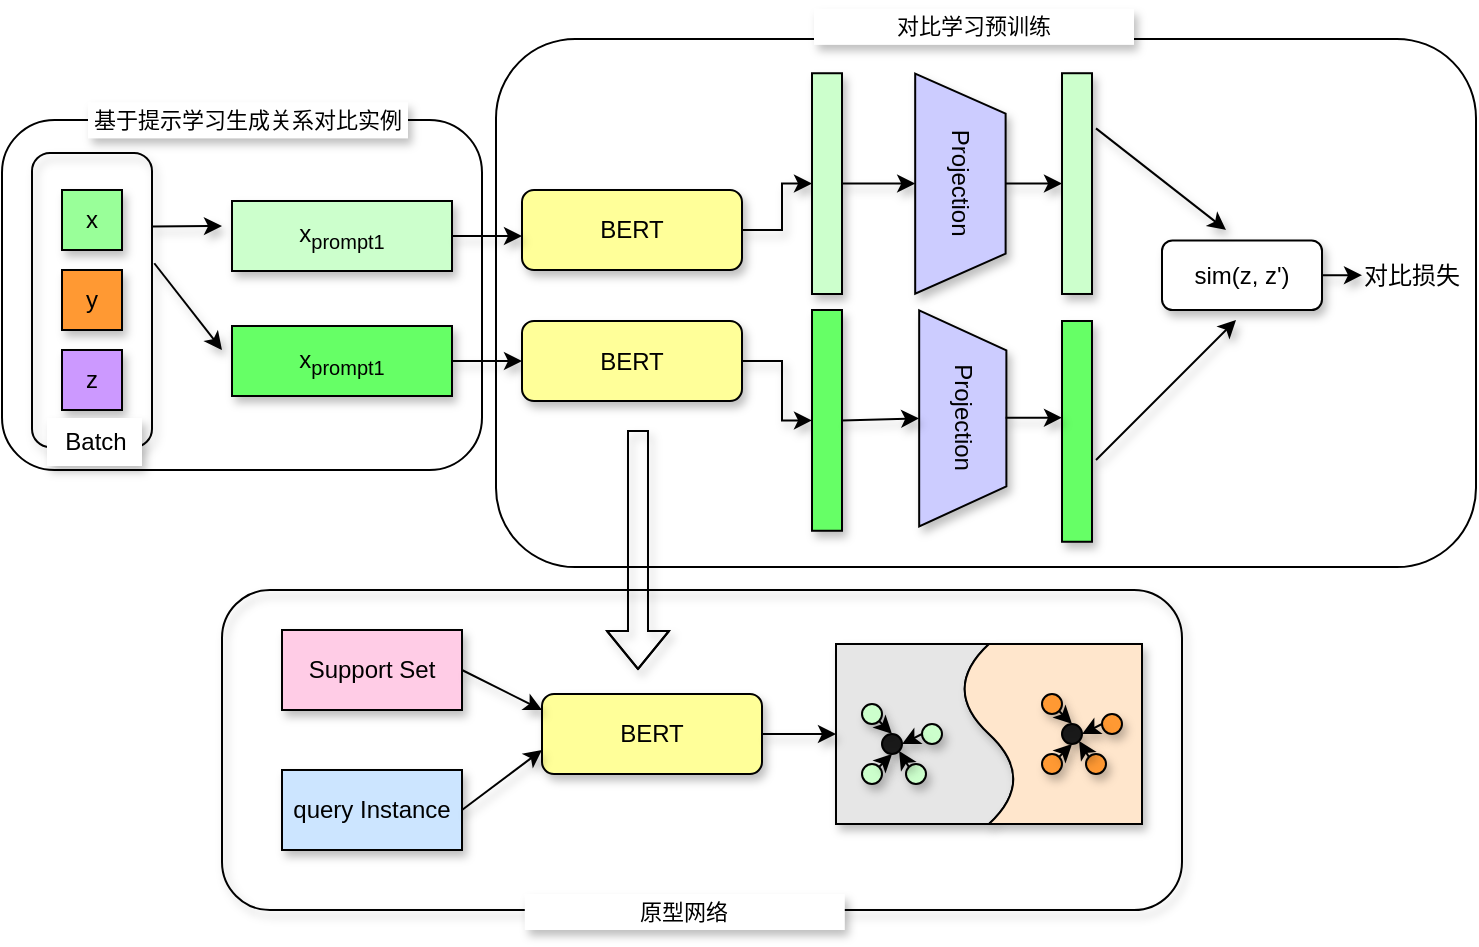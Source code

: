<mxfile version="17.1.2" type="github" pages="2">
  <diagram id="LCPhNvdda3lcD9kDLqjS" name="第 1 页">
    <mxGraphModel dx="1042" dy="1224" grid="1" gridSize="10" guides="1" tooltips="1" connect="1" arrows="1" fold="1" page="1" pageScale="1" pageWidth="850" pageHeight="1100" math="0" shadow="0">
      <root>
        <mxCell id="0" />
        <mxCell id="1" parent="0" />
        <mxCell id="Vm2SN4HjnvWXbsA3-ouM-76" value="" style="rounded=1;whiteSpace=wrap;html=1;fillColor=none;shadow=0;" vertex="1" parent="1">
          <mxGeometry x="1217" y="84.44" width="490" height="264.12" as="geometry" />
        </mxCell>
        <mxCell id="Vm2SN4HjnvWXbsA3-ouM-47" value="" style="rounded=1;whiteSpace=wrap;html=1;fillColor=none;shadow=1;" vertex="1" parent="1">
          <mxGeometry x="985" y="141.5" width="60" height="147" as="geometry" />
        </mxCell>
        <mxCell id="Vm2SN4HjnvWXbsA3-ouM-69" value="" style="rounded=1;whiteSpace=wrap;html=1;fillColor=none;shadow=0;" vertex="1" parent="1">
          <mxGeometry x="970" y="125" width="240" height="175" as="geometry" />
        </mxCell>
        <mxCell id="Vm2SN4HjnvWXbsA3-ouM-31" value="x" style="rounded=0;whiteSpace=wrap;html=1;fillColor=#99FF99;shadow=1;" vertex="1" parent="1">
          <mxGeometry x="1000" y="160" width="30" height="30" as="geometry" />
        </mxCell>
        <mxCell id="Vm2SN4HjnvWXbsA3-ouM-32" value="y" style="rounded=0;whiteSpace=wrap;html=1;fillColor=#FF9933;shadow=1;" vertex="1" parent="1">
          <mxGeometry x="1000" y="200" width="30" height="30" as="geometry" />
        </mxCell>
        <mxCell id="Vm2SN4HjnvWXbsA3-ouM-33" value="z" style="rounded=0;whiteSpace=wrap;html=1;fillColor=#CC99FF;shadow=1;" vertex="1" parent="1">
          <mxGeometry x="1000" y="240" width="30" height="30" as="geometry" />
        </mxCell>
        <mxCell id="Vm2SN4HjnvWXbsA3-ouM-34" value="x&lt;sub&gt;prompt1&lt;/sub&gt;" style="rounded=0;whiteSpace=wrap;html=1;fillColor=#CCFFCC;shadow=1;" vertex="1" parent="1">
          <mxGeometry x="1085" y="165.5" width="110" height="35" as="geometry" />
        </mxCell>
        <mxCell id="Vm2SN4HjnvWXbsA3-ouM-52" style="edgeStyle=orthogonalEdgeStyle;rounded=0;orthogonalLoop=1;jettySize=auto;html=1;exitX=1;exitY=0.5;exitDx=0;exitDy=0;entryX=0;entryY=0.5;entryDx=0;entryDy=0;shadow=1;" edge="1" parent="1" source="Vm2SN4HjnvWXbsA3-ouM-36" target="Vm2SN4HjnvWXbsA3-ouM-38">
          <mxGeometry relative="1" as="geometry" />
        </mxCell>
        <mxCell id="Vm2SN4HjnvWXbsA3-ouM-36" value="x&lt;sub&gt;prompt1&lt;/sub&gt;" style="rounded=0;whiteSpace=wrap;html=1;fillColor=#66FF66;shadow=1;" vertex="1" parent="1">
          <mxGeometry x="1085" y="228" width="110" height="35" as="geometry" />
        </mxCell>
        <mxCell id="Vm2SN4HjnvWXbsA3-ouM-53" style="edgeStyle=orthogonalEdgeStyle;rounded=0;orthogonalLoop=1;jettySize=auto;html=1;exitX=1;exitY=0.5;exitDx=0;exitDy=0;shadow=1;" edge="1" parent="1" source="Vm2SN4HjnvWXbsA3-ouM-37" target="Vm2SN4HjnvWXbsA3-ouM-39">
          <mxGeometry relative="1" as="geometry" />
        </mxCell>
        <mxCell id="Vm2SN4HjnvWXbsA3-ouM-37" value="BERT" style="rounded=1;whiteSpace=wrap;html=1;fillColor=#FFFF99;shadow=1;" vertex="1" parent="1">
          <mxGeometry x="1230" y="160" width="110" height="40" as="geometry" />
        </mxCell>
        <mxCell id="Vm2SN4HjnvWXbsA3-ouM-54" style="edgeStyle=orthogonalEdgeStyle;rounded=0;orthogonalLoop=1;jettySize=auto;html=1;exitX=1;exitY=0.5;exitDx=0;exitDy=0;shadow=1;" edge="1" parent="1" source="Vm2SN4HjnvWXbsA3-ouM-38" target="Vm2SN4HjnvWXbsA3-ouM-40">
          <mxGeometry relative="1" as="geometry" />
        </mxCell>
        <mxCell id="Vm2SN4HjnvWXbsA3-ouM-38" value="BERT" style="rounded=1;whiteSpace=wrap;html=1;fillColor=#FFFF99;shadow=1;" vertex="1" parent="1">
          <mxGeometry x="1230" y="225.5" width="110" height="40" as="geometry" />
        </mxCell>
        <mxCell id="Vm2SN4HjnvWXbsA3-ouM-55" style="edgeStyle=orthogonalEdgeStyle;rounded=0;orthogonalLoop=1;jettySize=auto;html=1;exitX=1;exitY=0.5;exitDx=0;exitDy=0;shadow=1;" edge="1" parent="1" source="Vm2SN4HjnvWXbsA3-ouM-39" target="Vm2SN4HjnvWXbsA3-ouM-41">
          <mxGeometry relative="1" as="geometry" />
        </mxCell>
        <mxCell id="Vm2SN4HjnvWXbsA3-ouM-39" value="" style="rounded=0;whiteSpace=wrap;html=1;fillColor=#CCFFCC;shadow=1;" vertex="1" parent="1">
          <mxGeometry x="1375" y="101.62" width="15" height="110.38" as="geometry" />
        </mxCell>
        <mxCell id="Vm2SN4HjnvWXbsA3-ouM-40" value="" style="rounded=0;whiteSpace=wrap;html=1;fillColor=#66FF66;shadow=1;" vertex="1" parent="1">
          <mxGeometry x="1375" y="220" width="15" height="110.38" as="geometry" />
        </mxCell>
        <mxCell id="Vm2SN4HjnvWXbsA3-ouM-59" style="edgeStyle=orthogonalEdgeStyle;rounded=0;orthogonalLoop=1;jettySize=auto;html=1;exitX=0.5;exitY=0;exitDx=0;exitDy=0;entryX=0;entryY=0.5;entryDx=0;entryDy=0;shadow=1;" edge="1" parent="1" source="Vm2SN4HjnvWXbsA3-ouM-41" target="Vm2SN4HjnvWXbsA3-ouM-57">
          <mxGeometry relative="1" as="geometry" />
        </mxCell>
        <mxCell id="Vm2SN4HjnvWXbsA3-ouM-41" value="Projection" style="shape=trapezoid;perimeter=trapezoidPerimeter;whiteSpace=wrap;html=1;fixedSize=1;rotation=90;fillColor=#CCCCFF;shadow=1;" vertex="1" parent="1">
          <mxGeometry x="1394.2" y="134.2" width="110" height="45.21" as="geometry" />
        </mxCell>
        <mxCell id="Vm2SN4HjnvWXbsA3-ouM-42" value="Projection" style="shape=trapezoid;perimeter=trapezoidPerimeter;whiteSpace=wrap;html=1;fixedSize=1;rotation=90;fillColor=#CCCCFF;shadow=1;" vertex="1" parent="1">
          <mxGeometry x="1396.39" y="252.39" width="108" height="43.6" as="geometry" />
        </mxCell>
        <mxCell id="Vm2SN4HjnvWXbsA3-ouM-73" style="edgeStyle=orthogonalEdgeStyle;rounded=0;orthogonalLoop=1;jettySize=auto;html=1;exitX=1;exitY=0.5;exitDx=0;exitDy=0;entryX=0;entryY=0.5;entryDx=0;entryDy=0;shadow=1;" edge="1" parent="1" source="Vm2SN4HjnvWXbsA3-ouM-43" target="Vm2SN4HjnvWXbsA3-ouM-71">
          <mxGeometry relative="1" as="geometry" />
        </mxCell>
        <mxCell id="Vm2SN4HjnvWXbsA3-ouM-43" value="sim(z, z&#39;)" style="rounded=1;whiteSpace=wrap;html=1;shadow=1;" vertex="1" parent="1">
          <mxGeometry x="1550" y="185.21" width="80" height="34.79" as="geometry" />
        </mxCell>
        <mxCell id="Vm2SN4HjnvWXbsA3-ouM-48" value="" style="endArrow=classic;html=1;rounded=0;exitX=1;exitY=0.25;exitDx=0;exitDy=0;shadow=1;" edge="1" parent="1" source="Vm2SN4HjnvWXbsA3-ouM-47">
          <mxGeometry width="50" height="50" relative="1" as="geometry">
            <mxPoint x="1080" y="170" as="sourcePoint" />
            <mxPoint x="1080" y="178" as="targetPoint" />
          </mxGeometry>
        </mxCell>
        <mxCell id="Vm2SN4HjnvWXbsA3-ouM-49" value="" style="endArrow=classic;html=1;rounded=0;exitX=1.019;exitY=0.375;exitDx=0;exitDy=0;exitPerimeter=0;shadow=1;" edge="1" parent="1" source="Vm2SN4HjnvWXbsA3-ouM-47">
          <mxGeometry width="50" height="50" relative="1" as="geometry">
            <mxPoint x="1070" y="250" as="sourcePoint" />
            <mxPoint x="1080" y="240" as="targetPoint" />
          </mxGeometry>
        </mxCell>
        <mxCell id="Vm2SN4HjnvWXbsA3-ouM-51" value="" style="endArrow=classic;html=1;rounded=0;exitX=1;exitY=0.5;exitDx=0;exitDy=0;shadow=1;" edge="1" parent="1" source="Vm2SN4HjnvWXbsA3-ouM-34">
          <mxGeometry width="50" height="50" relative="1" as="geometry">
            <mxPoint x="1195" y="185.212" as="sourcePoint" />
            <mxPoint x="1230" y="183" as="targetPoint" />
          </mxGeometry>
        </mxCell>
        <mxCell id="Vm2SN4HjnvWXbsA3-ouM-57" value="" style="rounded=0;whiteSpace=wrap;html=1;fillColor=#CCFFCC;shadow=1;" vertex="1" parent="1">
          <mxGeometry x="1500" y="101.61" width="15" height="110.38" as="geometry" />
        </mxCell>
        <mxCell id="Vm2SN4HjnvWXbsA3-ouM-58" value="" style="rounded=0;whiteSpace=wrap;html=1;fillColor=#66FF66;shadow=1;" vertex="1" parent="1">
          <mxGeometry x="1500" y="225.5" width="15" height="110.38" as="geometry" />
        </mxCell>
        <mxCell id="Vm2SN4HjnvWXbsA3-ouM-60" style="edgeStyle=orthogonalEdgeStyle;rounded=0;orthogonalLoop=1;jettySize=auto;html=1;exitX=0.5;exitY=0;exitDx=0;exitDy=0;entryX=0;entryY=0.5;entryDx=0;entryDy=0;shadow=1;" edge="1" parent="1">
          <mxGeometry relative="1" as="geometry">
            <mxPoint x="1471.805" y="273.835" as="sourcePoint" />
            <mxPoint x="1500" y="273.83" as="targetPoint" />
          </mxGeometry>
        </mxCell>
        <mxCell id="Vm2SN4HjnvWXbsA3-ouM-63" value="" style="endArrow=classic;html=1;rounded=0;exitX=1;exitY=0.5;exitDx=0;exitDy=0;entryX=0.5;entryY=1;entryDx=0;entryDy=0;shadow=1;" edge="1" parent="1" source="Vm2SN4HjnvWXbsA3-ouM-40" target="Vm2SN4HjnvWXbsA3-ouM-42">
          <mxGeometry width="50" height="50" relative="1" as="geometry">
            <mxPoint x="1400" y="260" as="sourcePoint" />
            <mxPoint x="1450" y="210" as="targetPoint" />
          </mxGeometry>
        </mxCell>
        <mxCell id="Vm2SN4HjnvWXbsA3-ouM-66" value="" style="endArrow=classic;html=1;rounded=0;exitX=1;exitY=0.25;exitDx=0;exitDy=0;shadow=1;" edge="1" parent="1">
          <mxGeometry width="50" height="50" relative="1" as="geometry">
            <mxPoint x="1517" y="129.205" as="sourcePoint" />
            <mxPoint x="1582" y="180" as="targetPoint" />
          </mxGeometry>
        </mxCell>
        <mxCell id="Vm2SN4HjnvWXbsA3-ouM-67" value="" style="endArrow=classic;html=1;rounded=0;shadow=1;" edge="1" parent="1">
          <mxGeometry width="50" height="50" relative="1" as="geometry">
            <mxPoint x="1517" y="295" as="sourcePoint" />
            <mxPoint x="1587" y="225" as="targetPoint" />
          </mxGeometry>
        </mxCell>
        <mxCell id="Vm2SN4HjnvWXbsA3-ouM-68" value="" style="group;shadow=1;" vertex="1" connectable="0" parent="1">
          <mxGeometry x="1110" y="380" width="430" height="110" as="geometry" />
        </mxCell>
        <mxCell id="Vm2SN4HjnvWXbsA3-ouM-3" value="Support Set" style="rounded=0;whiteSpace=wrap;html=1;fillColor=#FFCCE6;shadow=1;" vertex="1" parent="Vm2SN4HjnvWXbsA3-ouM-68">
          <mxGeometry width="90" height="40" as="geometry" />
        </mxCell>
        <mxCell id="Vm2SN4HjnvWXbsA3-ouM-4" value="query Instance" style="rounded=0;whiteSpace=wrap;html=1;fillColor=#CCE5FF;shadow=1;" vertex="1" parent="Vm2SN4HjnvWXbsA3-ouM-68">
          <mxGeometry y="70" width="90" height="40" as="geometry" />
        </mxCell>
        <mxCell id="Vm2SN4HjnvWXbsA3-ouM-6" value="" style="shape=document;whiteSpace=wrap;html=1;boundedLbl=1;rotation=-90;fillColor=#E6E6E6;shadow=1;" vertex="1" parent="Vm2SN4HjnvWXbsA3-ouM-68">
          <mxGeometry x="277" y="7" width="90" height="90" as="geometry" />
        </mxCell>
        <mxCell id="Vm2SN4HjnvWXbsA3-ouM-7" value="" style="shape=document;whiteSpace=wrap;html=1;boundedLbl=1;rotation=90;fillColor=#FFE6CC;shadow=1;" vertex="1" parent="Vm2SN4HjnvWXbsA3-ouM-68">
          <mxGeometry x="340" y="7" width="90" height="90" as="geometry" />
        </mxCell>
        <mxCell id="Vm2SN4HjnvWXbsA3-ouM-8" value="" style="ellipse;whiteSpace=wrap;html=1;fillColor=#1A1A1A;shadow=1;" vertex="1" parent="Vm2SN4HjnvWXbsA3-ouM-68">
          <mxGeometry x="300" y="52" width="10" height="10" as="geometry" />
        </mxCell>
        <mxCell id="Vm2SN4HjnvWXbsA3-ouM-9" value="" style="ellipse;whiteSpace=wrap;html=1;fillColor=#CCFFCC;shadow=1;" vertex="1" parent="Vm2SN4HjnvWXbsA3-ouM-68">
          <mxGeometry x="290" y="67" width="10" height="10" as="geometry" />
        </mxCell>
        <mxCell id="Vm2SN4HjnvWXbsA3-ouM-10" value="" style="ellipse;whiteSpace=wrap;html=1;fillColor=#CCFFCC;shadow=1;" vertex="1" parent="Vm2SN4HjnvWXbsA3-ouM-68">
          <mxGeometry x="312" y="67" width="10" height="10" as="geometry" />
        </mxCell>
        <mxCell id="Vm2SN4HjnvWXbsA3-ouM-11" value="" style="ellipse;whiteSpace=wrap;html=1;fillColor=#CCFFCC;shadow=1;" vertex="1" parent="Vm2SN4HjnvWXbsA3-ouM-68">
          <mxGeometry x="290" y="37" width="10" height="10" as="geometry" />
        </mxCell>
        <mxCell id="Vm2SN4HjnvWXbsA3-ouM-12" value="" style="ellipse;whiteSpace=wrap;html=1;fillColor=#CCFFCC;shadow=1;" vertex="1" parent="Vm2SN4HjnvWXbsA3-ouM-68">
          <mxGeometry x="320" y="47" width="10" height="10" as="geometry" />
        </mxCell>
        <mxCell id="Vm2SN4HjnvWXbsA3-ouM-17" value="" style="endArrow=classic;html=1;rounded=0;exitX=1;exitY=1;exitDx=0;exitDy=0;entryX=0.5;entryY=0;entryDx=0;entryDy=0;shadow=1;" edge="1" parent="Vm2SN4HjnvWXbsA3-ouM-68" source="Vm2SN4HjnvWXbsA3-ouM-11" target="Vm2SN4HjnvWXbsA3-ouM-8">
          <mxGeometry width="50" height="50" relative="1" as="geometry">
            <mxPoint x="290" y="97" as="sourcePoint" />
            <mxPoint x="340" y="47" as="targetPoint" />
          </mxGeometry>
        </mxCell>
        <mxCell id="Vm2SN4HjnvWXbsA3-ouM-18" value="" style="endArrow=classic;html=1;rounded=0;exitX=1;exitY=0;exitDx=0;exitDy=0;entryX=0.5;entryY=1;entryDx=0;entryDy=0;shadow=1;" edge="1" parent="Vm2SN4HjnvWXbsA3-ouM-68" source="Vm2SN4HjnvWXbsA3-ouM-9" target="Vm2SN4HjnvWXbsA3-ouM-8">
          <mxGeometry width="50" height="50" relative="1" as="geometry">
            <mxPoint x="290" y="127" as="sourcePoint" />
            <mxPoint x="340" y="77" as="targetPoint" />
          </mxGeometry>
        </mxCell>
        <mxCell id="Vm2SN4HjnvWXbsA3-ouM-20" value="" style="endArrow=classic;html=1;rounded=0;exitX=0;exitY=0;exitDx=0;exitDy=0;entryX=1;entryY=1;entryDx=0;entryDy=0;shadow=1;" edge="1" parent="Vm2SN4HjnvWXbsA3-ouM-68" source="Vm2SN4HjnvWXbsA3-ouM-10" target="Vm2SN4HjnvWXbsA3-ouM-8">
          <mxGeometry width="50" height="50" relative="1" as="geometry">
            <mxPoint x="300" y="127" as="sourcePoint" />
            <mxPoint x="350" y="77" as="targetPoint" />
          </mxGeometry>
        </mxCell>
        <mxCell id="Vm2SN4HjnvWXbsA3-ouM-21" value="" style="endArrow=classic;html=1;rounded=0;exitX=0;exitY=0.5;exitDx=0;exitDy=0;entryX=1;entryY=0.5;entryDx=0;entryDy=0;shadow=1;" edge="1" parent="Vm2SN4HjnvWXbsA3-ouM-68" source="Vm2SN4HjnvWXbsA3-ouM-12" target="Vm2SN4HjnvWXbsA3-ouM-8">
          <mxGeometry width="50" height="50" relative="1" as="geometry">
            <mxPoint x="310" y="87" as="sourcePoint" />
            <mxPoint x="360" y="37" as="targetPoint" />
          </mxGeometry>
        </mxCell>
        <mxCell id="Vm2SN4HjnvWXbsA3-ouM-22" value="" style="ellipse;whiteSpace=wrap;html=1;fillColor=#1A1A1A;shadow=1;" vertex="1" parent="Vm2SN4HjnvWXbsA3-ouM-68">
          <mxGeometry x="390" y="47" width="10" height="10" as="geometry" />
        </mxCell>
        <mxCell id="Vm2SN4HjnvWXbsA3-ouM-23" value="" style="ellipse;whiteSpace=wrap;html=1;fillColor=#FF9933;shadow=1;" vertex="1" parent="Vm2SN4HjnvWXbsA3-ouM-68">
          <mxGeometry x="380" y="62" width="10" height="10" as="geometry" />
        </mxCell>
        <mxCell id="Vm2SN4HjnvWXbsA3-ouM-24" value="" style="ellipse;whiteSpace=wrap;html=1;fillColor=#FF9933;shadow=1;" vertex="1" parent="Vm2SN4HjnvWXbsA3-ouM-68">
          <mxGeometry x="402" y="62" width="10" height="10" as="geometry" />
        </mxCell>
        <mxCell id="Vm2SN4HjnvWXbsA3-ouM-25" value="" style="ellipse;whiteSpace=wrap;html=1;fillColor=#FF9933;shadow=1;" vertex="1" parent="Vm2SN4HjnvWXbsA3-ouM-68">
          <mxGeometry x="380" y="32" width="10" height="10" as="geometry" />
        </mxCell>
        <mxCell id="Vm2SN4HjnvWXbsA3-ouM-26" value="" style="ellipse;whiteSpace=wrap;html=1;fillColor=#FF9933;shadow=1;" vertex="1" parent="Vm2SN4HjnvWXbsA3-ouM-68">
          <mxGeometry x="410" y="42" width="10" height="10" as="geometry" />
        </mxCell>
        <mxCell id="Vm2SN4HjnvWXbsA3-ouM-27" value="" style="endArrow=classic;html=1;rounded=0;exitX=1;exitY=1;exitDx=0;exitDy=0;entryX=0.5;entryY=0;entryDx=0;entryDy=0;shadow=1;" edge="1" parent="Vm2SN4HjnvWXbsA3-ouM-68" source="Vm2SN4HjnvWXbsA3-ouM-25" target="Vm2SN4HjnvWXbsA3-ouM-22">
          <mxGeometry width="50" height="50" relative="1" as="geometry">
            <mxPoint x="380" y="92" as="sourcePoint" />
            <mxPoint x="430" y="42" as="targetPoint" />
          </mxGeometry>
        </mxCell>
        <mxCell id="Vm2SN4HjnvWXbsA3-ouM-28" value="" style="endArrow=classic;html=1;rounded=0;exitX=1;exitY=0;exitDx=0;exitDy=0;entryX=0.5;entryY=1;entryDx=0;entryDy=0;shadow=1;" edge="1" parent="Vm2SN4HjnvWXbsA3-ouM-68" source="Vm2SN4HjnvWXbsA3-ouM-23" target="Vm2SN4HjnvWXbsA3-ouM-22">
          <mxGeometry width="50" height="50" relative="1" as="geometry">
            <mxPoint x="380" y="122" as="sourcePoint" />
            <mxPoint x="430" y="72" as="targetPoint" />
          </mxGeometry>
        </mxCell>
        <mxCell id="Vm2SN4HjnvWXbsA3-ouM-29" value="" style="endArrow=classic;html=1;rounded=0;exitX=0;exitY=0;exitDx=0;exitDy=0;entryX=1;entryY=1;entryDx=0;entryDy=0;shadow=1;" edge="1" parent="Vm2SN4HjnvWXbsA3-ouM-68" source="Vm2SN4HjnvWXbsA3-ouM-24" target="Vm2SN4HjnvWXbsA3-ouM-22">
          <mxGeometry width="50" height="50" relative="1" as="geometry">
            <mxPoint x="390" y="122" as="sourcePoint" />
            <mxPoint x="440" y="72" as="targetPoint" />
          </mxGeometry>
        </mxCell>
        <mxCell id="Vm2SN4HjnvWXbsA3-ouM-30" value="" style="endArrow=classic;html=1;rounded=0;exitX=0;exitY=0.5;exitDx=0;exitDy=0;entryX=1;entryY=0.5;entryDx=0;entryDy=0;shadow=1;" edge="1" parent="Vm2SN4HjnvWXbsA3-ouM-68" source="Vm2SN4HjnvWXbsA3-ouM-26" target="Vm2SN4HjnvWXbsA3-ouM-22">
          <mxGeometry width="50" height="50" relative="1" as="geometry">
            <mxPoint x="400" y="82" as="sourcePoint" />
            <mxPoint x="450" y="32" as="targetPoint" />
          </mxGeometry>
        </mxCell>
        <mxCell id="Vm2SN4HjnvWXbsA3-ouM-75" value="BERT" style="rounded=1;whiteSpace=wrap;html=1;fillColor=#FFFF99;shadow=1;" vertex="1" parent="Vm2SN4HjnvWXbsA3-ouM-68">
          <mxGeometry x="130" y="32" width="110" height="40" as="geometry" />
        </mxCell>
        <mxCell id="Vm2SN4HjnvWXbsA3-ouM-77" value="" style="endArrow=classic;html=1;rounded=0;shadow=1;" edge="1" parent="Vm2SN4HjnvWXbsA3-ouM-68">
          <mxGeometry width="50" height="50" relative="1" as="geometry">
            <mxPoint x="90" y="20" as="sourcePoint" />
            <mxPoint x="130" y="40" as="targetPoint" />
          </mxGeometry>
        </mxCell>
        <mxCell id="Vm2SN4HjnvWXbsA3-ouM-78" value="" style="endArrow=classic;html=1;rounded=0;exitX=1;exitY=0.5;exitDx=0;exitDy=0;shadow=1;" edge="1" parent="Vm2SN4HjnvWXbsA3-ouM-68" source="Vm2SN4HjnvWXbsA3-ouM-4">
          <mxGeometry width="50" height="50" relative="1" as="geometry">
            <mxPoint x="90" y="120" as="sourcePoint" />
            <mxPoint x="130" y="60" as="targetPoint" />
          </mxGeometry>
        </mxCell>
        <mxCell id="Vm2SN4HjnvWXbsA3-ouM-79" value="" style="endArrow=classic;html=1;rounded=0;exitX=1;exitY=0.5;exitDx=0;exitDy=0;entryX=0.5;entryY=0;entryDx=0;entryDy=0;shadow=1;" edge="1" parent="Vm2SN4HjnvWXbsA3-ouM-68" source="Vm2SN4HjnvWXbsA3-ouM-75" target="Vm2SN4HjnvWXbsA3-ouM-6">
          <mxGeometry width="50" height="50" relative="1" as="geometry">
            <mxPoint x="230" y="80" as="sourcePoint" />
            <mxPoint x="280" y="30" as="targetPoint" />
          </mxGeometry>
        </mxCell>
        <mxCell id="Vm2SN4HjnvWXbsA3-ouM-71" value="对比损失" style="text;html=1;strokeColor=none;fillColor=none;align=center;verticalAlign=middle;whiteSpace=wrap;rounded=0;shadow=1;" vertex="1" parent="1">
          <mxGeometry x="1650" y="191.61" width="50" height="22" as="geometry" />
        </mxCell>
        <mxCell id="Vm2SN4HjnvWXbsA3-ouM-80" value="Batch" style="text;html=1;strokeColor=none;fillColor=default;align=center;verticalAlign=middle;whiteSpace=wrap;rounded=0;shadow=1;" vertex="1" parent="1">
          <mxGeometry x="992.5" y="274" width="47.5" height="24" as="geometry" />
        </mxCell>
        <mxCell id="Vm2SN4HjnvWXbsA3-ouM-83" value="" style="shape=flexArrow;endArrow=classic;html=1;rounded=0;shadow=1;" edge="1" parent="1">
          <mxGeometry width="50" height="50" relative="1" as="geometry">
            <mxPoint x="1288" y="280" as="sourcePoint" />
            <mxPoint x="1288" y="400" as="targetPoint" />
            <Array as="points">
              <mxPoint x="1288" y="350" />
            </Array>
          </mxGeometry>
        </mxCell>
        <mxCell id="6Z50Ax22lRdQkKNb6Pp_-1" value="基于提示学习生成关系对比实例" style="text;html=1;strokeColor=none;fillColor=default;align=center;verticalAlign=middle;whiteSpace=wrap;rounded=0;shadow=1;fontSize=11;" vertex="1" parent="1">
          <mxGeometry x="1013" y="116.2" width="160" height="18" as="geometry" />
        </mxCell>
        <mxCell id="6Z50Ax22lRdQkKNb6Pp_-2" value="对比学习预训练" style="text;html=1;strokeColor=none;fillColor=default;align=center;verticalAlign=middle;whiteSpace=wrap;rounded=0;shadow=1;fontSize=11;" vertex="1" parent="1">
          <mxGeometry x="1376" y="69.44" width="160" height="18" as="geometry" />
        </mxCell>
        <mxCell id="6Z50Ax22lRdQkKNb6Pp_-3" value="" style="rounded=1;whiteSpace=wrap;html=1;shadow=1;fontSize=11;strokeColor=#000000;fillColor=none;" vertex="1" parent="1">
          <mxGeometry x="1080" y="360" width="480" height="160" as="geometry" />
        </mxCell>
        <mxCell id="6Z50Ax22lRdQkKNb6Pp_-4" value="原型网络" style="text;html=1;strokeColor=none;fillColor=default;align=center;verticalAlign=middle;whiteSpace=wrap;rounded=0;shadow=1;fontSize=11;" vertex="1" parent="1">
          <mxGeometry x="1231.39" y="512" width="160" height="18" as="geometry" />
        </mxCell>
      </root>
    </mxGraphModel>
  </diagram>
  <diagram id="YBkFHTBaJKHmCzBFiq0D" name="第 2 页">
    <mxGraphModel dx="1113" dy="720" grid="1" gridSize="10" guides="1" tooltips="1" connect="1" arrows="1" fold="1" page="1" pageScale="1" pageWidth="850" pageHeight="1100" math="0" shadow="0">
      <root>
        <mxCell id="27noWYNILPITUNx_PyD3-0" />
        <mxCell id="27noWYNILPITUNx_PyD3-1" parent="27noWYNILPITUNx_PyD3-0" />
        <mxCell id="27noWYNILPITUNx_PyD3-4" value="查询实例&lt;i&gt;q&lt;/i&gt;" style="rounded=1;whiteSpace=wrap;html=1;shadow=1;fillColor=#f5f5f5;strokeColor=#666666;fontColor=#333333;" vertex="1" parent="27noWYNILPITUNx_PyD3-1">
          <mxGeometry x="118" y="610" width="90" height="30" as="geometry" />
        </mxCell>
        <mxCell id="27noWYNILPITUNx_PyD3-102" style="edgeStyle=orthogonalEdgeStyle;rounded=0;orthogonalLoop=1;jettySize=auto;html=1;exitX=1;exitY=0.5;exitDx=0;exitDy=0;entryX=0.009;entryY=0.58;entryDx=0;entryDy=0;entryPerimeter=0;shadow=1;" edge="1" parent="27noWYNILPITUNx_PyD3-1" source="27noWYNILPITUNx_PyD3-5" target="27noWYNILPITUNx_PyD3-6">
          <mxGeometry relative="1" as="geometry" />
        </mxCell>
        <mxCell id="27noWYNILPITUNx_PyD3-5" value="[CLS] 原始句子x [SEP] h [MASK] t [SEP] " style="rounded=1;whiteSpace=wrap;html=1;shadow=1;fillColor=#dae8fc;strokeColor=#6c8ebf;" vertex="1" parent="27noWYNILPITUNx_PyD3-1">
          <mxGeometry x="232" y="583" width="247" height="48" as="geometry" />
        </mxCell>
        <mxCell id="27noWYNILPITUNx_PyD3-6" value="文本编码器" style="rounded=1;whiteSpace=wrap;html=1;shadow=1;fillColor=#d5e8d4;strokeColor=#82b366;" vertex="1" parent="27noWYNILPITUNx_PyD3-1">
          <mxGeometry x="497" y="520" width="83" height="150" as="geometry" />
        </mxCell>
        <mxCell id="27noWYNILPITUNx_PyD3-16" style="edgeStyle=orthogonalEdgeStyle;rounded=0;orthogonalLoop=1;jettySize=auto;html=1;exitX=0.5;exitY=1;exitDx=0;exitDy=0;entryX=0.537;entryY=-0.1;entryDx=0;entryDy=0;entryPerimeter=0;shadow=1;fillColor=#e1d5e7;strokeColor=#000000;" edge="1" parent="27noWYNILPITUNx_PyD3-1" source="27noWYNILPITUNx_PyD3-7" target="27noWYNILPITUNx_PyD3-8">
          <mxGeometry relative="1" as="geometry" />
        </mxCell>
        <mxCell id="27noWYNILPITUNx_PyD3-7" value="关系名称&amp;amp;描述" style="rounded=1;whiteSpace=wrap;html=1;shadow=1;fillColor=#CCCCFF;fontColor=#333333;strokeColor=#666666;" vertex="1" parent="27noWYNILPITUNx_PyD3-1">
          <mxGeometry x="395" y="398" width="90" height="30" as="geometry" />
        </mxCell>
        <mxCell id="27noWYNILPITUNx_PyD3-14" style="edgeStyle=orthogonalEdgeStyle;rounded=0;orthogonalLoop=1;jettySize=auto;html=1;exitX=0.5;exitY=1;exitDx=0;exitDy=0;entryX=0.363;entryY=-0.009;entryDx=0;entryDy=0;entryPerimeter=0;shadow=1;" edge="1" parent="27noWYNILPITUNx_PyD3-1" source="27noWYNILPITUNx_PyD3-8" target="27noWYNILPITUNx_PyD3-6">
          <mxGeometry relative="1" as="geometry" />
        </mxCell>
        <mxCell id="27noWYNILPITUNx_PyD3-8" value="[CLS] 名称 [SEP] 描述 [SEP]" style="rounded=1;whiteSpace=wrap;html=1;shadow=1;fillColor=#dae8fc;strokeColor=#6c8ebf;" vertex="1" parent="27noWYNILPITUNx_PyD3-1">
          <mxGeometry x="340" y="450" width="190" height="30" as="geometry" />
        </mxCell>
        <mxCell id="27noWYNILPITUNx_PyD3-23" style="edgeStyle=orthogonalEdgeStyle;rounded=0;orthogonalLoop=1;jettySize=auto;html=1;exitX=0.5;exitY=1;exitDx=0;exitDy=0;entryX=0.5;entryY=0;entryDx=0;entryDy=0;shadow=1;" edge="1" parent="27noWYNILPITUNx_PyD3-1" source="27noWYNILPITUNx_PyD3-9" target="27noWYNILPITUNx_PyD3-10">
          <mxGeometry relative="1" as="geometry" />
        </mxCell>
        <mxCell id="27noWYNILPITUNx_PyD3-9" value="实例类型集合" style="rounded=1;whiteSpace=wrap;html=1;shadow=1;fillColor=#CCCCFF;fontColor=#333333;strokeColor=#666666;" vertex="1" parent="27noWYNILPITUNx_PyD3-1">
          <mxGeometry x="603" y="398" width="90" height="30" as="geometry" />
        </mxCell>
        <mxCell id="27noWYNILPITUNx_PyD3-11" value="知识库" style="rounded=1;whiteSpace=wrap;html=1;shadow=1;fillColor=#FFCCFF;strokeColor=default;" vertex="1" parent="27noWYNILPITUNx_PyD3-1">
          <mxGeometry x="512" y="340" width="65" height="39" as="geometry" />
        </mxCell>
        <mxCell id="27noWYNILPITUNx_PyD3-22" style="edgeStyle=orthogonalEdgeStyle;rounded=0;orthogonalLoop=1;jettySize=auto;html=1;exitX=0.5;exitY=1;exitDx=0;exitDy=0;entryX=0.675;entryY=-0.013;entryDx=0;entryDy=0;entryPerimeter=0;shadow=1;" edge="1" parent="27noWYNILPITUNx_PyD3-1" source="27noWYNILPITUNx_PyD3-13" target="27noWYNILPITUNx_PyD3-6">
          <mxGeometry relative="1" as="geometry">
            <Array as="points">
              <mxPoint x="651" y="500" />
              <mxPoint x="553" y="500" />
            </Array>
          </mxGeometry>
        </mxCell>
        <mxCell id="27noWYNILPITUNx_PyD3-18" value="" style="endArrow=classic;html=1;rounded=0;shadow=1;exitX=0.25;exitY=1;exitDx=0;exitDy=0;entryX=0.5;entryY=0;entryDx=0;entryDy=0;fillColor=#e1d5e7;strokeColor=#000000;" edge="1" parent="27noWYNILPITUNx_PyD3-1" source="27noWYNILPITUNx_PyD3-11" target="27noWYNILPITUNx_PyD3-7">
          <mxGeometry width="50" height="50" relative="1" as="geometry">
            <mxPoint x="310" y="448" as="sourcePoint" />
            <mxPoint x="360" y="398" as="targetPoint" />
          </mxGeometry>
        </mxCell>
        <mxCell id="27noWYNILPITUNx_PyD3-20" value="" style="endArrow=classic;html=1;rounded=0;shadow=1;exitX=0.75;exitY=1;exitDx=0;exitDy=0;entryX=0.5;entryY=0;entryDx=0;entryDy=0;" edge="1" parent="27noWYNILPITUNx_PyD3-1" source="27noWYNILPITUNx_PyD3-11" target="27noWYNILPITUNx_PyD3-9">
          <mxGeometry width="50" height="50" relative="1" as="geometry">
            <mxPoint x="560" y="428" as="sourcePoint" />
            <mxPoint x="610" y="378" as="targetPoint" />
          </mxGeometry>
        </mxCell>
        <mxCell id="27noWYNILPITUNx_PyD3-46" style="edgeStyle=orthogonalEdgeStyle;rounded=0;orthogonalLoop=1;jettySize=auto;html=1;exitX=1;exitY=0.5;exitDx=0;exitDy=0;entryX=0.013;entryY=0.651;entryDx=0;entryDy=0;entryPerimeter=0;shadow=1;" edge="1" parent="27noWYNILPITUNx_PyD3-1" source="27noWYNILPITUNx_PyD3-21" target="27noWYNILPITUNx_PyD3-31">
          <mxGeometry relative="1" as="geometry" />
        </mxCell>
        <mxCell id="27noWYNILPITUNx_PyD3-24" value="查询实例q" style="rounded=1;whiteSpace=wrap;html=1;shadow=1;fillColor=#f5f5f5;fontColor=#333333;strokeColor=#666666;" vertex="1" parent="27noWYNILPITUNx_PyD3-1">
          <mxGeometry x="610" y="647" width="130" height="30" as="geometry" />
        </mxCell>
        <mxCell id="27noWYNILPITUNx_PyD3-118" style="edgeStyle=orthogonalEdgeStyle;rounded=0;orthogonalLoop=1;jettySize=auto;html=1;exitX=1;exitY=0.5;exitDx=0;exitDy=0;entryX=0.004;entryY=0.11;entryDx=0;entryDy=0;entryPerimeter=0;shadow=1;" edge="1" parent="27noWYNILPITUNx_PyD3-1" source="27noWYNILPITUNx_PyD3-25" target="27noWYNILPITUNx_PyD3-31">
          <mxGeometry relative="1" as="geometry" />
        </mxCell>
        <mxCell id="27noWYNILPITUNx_PyD3-25" value="关系名称&amp;amp;描述" style="rounded=1;whiteSpace=wrap;html=1;shadow=1;fillColor=#e1d5e7;strokeColor=#9673a6;" vertex="1" parent="27noWYNILPITUNx_PyD3-1">
          <mxGeometry x="610" y="513" width="130" height="30" as="geometry" />
        </mxCell>
        <mxCell id="27noWYNILPITUNx_PyD3-110" style="edgeStyle=orthogonalEdgeStyle;rounded=0;orthogonalLoop=1;jettySize=auto;html=1;exitX=1;exitY=0.75;exitDx=0;exitDy=0;entryX=0;entryY=0.5;entryDx=0;entryDy=0;shadow=1;" edge="1" parent="27noWYNILPITUNx_PyD3-1" source="27noWYNILPITUNx_PyD3-31" target="27noWYNILPITUNx_PyD3-49">
          <mxGeometry relative="1" as="geometry" />
        </mxCell>
        <mxCell id="27noWYNILPITUNx_PyD3-122" style="edgeStyle=orthogonalEdgeStyle;rounded=0;orthogonalLoop=1;jettySize=auto;html=1;exitX=1;exitY=0.25;exitDx=0;exitDy=0;entryX=0.001;entryY=0.68;entryDx=0;entryDy=0;entryPerimeter=0;shadow=1;" edge="1" parent="27noWYNILPITUNx_PyD3-1" source="27noWYNILPITUNx_PyD3-31" target="27noWYNILPITUNx_PyD3-48">
          <mxGeometry relative="1" as="geometry" />
        </mxCell>
        <mxCell id="27noWYNILPITUNx_PyD3-133" style="edgeStyle=orthogonalEdgeStyle;rounded=0;orthogonalLoop=1;jettySize=auto;html=1;exitX=0.5;exitY=0;exitDx=0;exitDy=0;entryX=0.5;entryY=1;entryDx=0;entryDy=0;shadow=1;" edge="1" parent="27noWYNILPITUNx_PyD3-1" source="27noWYNILPITUNx_PyD3-31" target="27noWYNILPITUNx_PyD3-129">
          <mxGeometry relative="1" as="geometry" />
        </mxCell>
        <mxCell id="27noWYNILPITUNx_PyD3-31" value="外部知识增强原型网络" style="rounded=1;whiteSpace=wrap;html=1;shadow=1;fillColor=#ffe6cc;strokeColor=#d79b00;" vertex="1" parent="27noWYNILPITUNx_PyD3-1">
          <mxGeometry x="763" y="509.5" width="77" height="169" as="geometry" />
        </mxCell>
        <mxCell id="27noWYNILPITUNx_PyD3-39" style="edgeStyle=orthogonalEdgeStyle;rounded=0;orthogonalLoop=1;jettySize=auto;html=1;exitX=1;exitY=0.75;exitDx=0;exitDy=0;entryX=-0.006;entryY=0.441;entryDx=0;entryDy=0;entryPerimeter=0;shadow=1;" edge="1" parent="27noWYNILPITUNx_PyD3-1" source="27noWYNILPITUNx_PyD3-28" target="27noWYNILPITUNx_PyD3-31">
          <mxGeometry relative="1" as="geometry" />
        </mxCell>
        <mxCell id="27noWYNILPITUNx_PyD3-45" value="" style="endArrow=classic;html=1;rounded=0;shadow=1;entryX=0.002;entryY=0.893;entryDx=0;entryDy=0;entryPerimeter=0;exitX=1.002;exitY=0.429;exitDx=0;exitDy=0;exitPerimeter=0;" edge="1" parent="27noWYNILPITUNx_PyD3-1" source="27noWYNILPITUNx_PyD3-24" target="27noWYNILPITUNx_PyD3-31">
          <mxGeometry width="50" height="50" relative="1" as="geometry">
            <mxPoint x="740" y="663" as="sourcePoint" />
            <mxPoint x="790" y="613" as="targetPoint" />
          </mxGeometry>
        </mxCell>
        <mxCell id="27noWYNILPITUNx_PyD3-47" value="双对比原型" style="rounded=1;whiteSpace=wrap;html=1;shadow=1;fillColor=none;strokeColor=#000000;" vertex="1" parent="27noWYNILPITUNx_PyD3-1">
          <mxGeometry x="870" y="450" width="120" height="60" as="geometry" />
        </mxCell>
        <mxCell id="27noWYNILPITUNx_PyD3-111" style="edgeStyle=orthogonalEdgeStyle;rounded=0;orthogonalLoop=1;jettySize=auto;html=1;exitX=0.5;exitY=0;exitDx=0;exitDy=0;entryX=0.5;entryY=1;entryDx=0;entryDy=0;shadow=1;" edge="1" parent="27noWYNILPITUNx_PyD3-1">
          <mxGeometry relative="1" as="geometry">
            <mxPoint x="918" y="532" as="sourcePoint" />
            <mxPoint x="930" y="509.5" as="targetPoint" />
          </mxGeometry>
        </mxCell>
        <mxCell id="27noWYNILPITUNx_PyD3-48" value="关系原型1" style="rounded=1;whiteSpace=wrap;html=1;shadow=1;fillColor=#99FF99;" vertex="1" parent="27noWYNILPITUNx_PyD3-1">
          <mxGeometry x="868" y="532" width="130" height="30" as="geometry" />
        </mxCell>
        <mxCell id="27noWYNILPITUNx_PyD3-137" style="edgeStyle=orthogonalEdgeStyle;rounded=0;orthogonalLoop=1;jettySize=auto;html=1;exitX=1;exitY=0.5;exitDx=0;exitDy=0;shadow=1;" edge="1" parent="27noWYNILPITUNx_PyD3-1" source="27noWYNILPITUNx_PyD3-49" target="27noWYNILPITUNx_PyD3-135">
          <mxGeometry relative="1" as="geometry" />
        </mxCell>
        <mxCell id="27noWYNILPITUNx_PyD3-49" value="查询实例q" style="rounded=1;whiteSpace=wrap;html=1;shadow=1;fillColor=#f5f5f5;fontColor=#333333;strokeColor=#666666;" vertex="1" parent="27noWYNILPITUNx_PyD3-1">
          <mxGeometry x="876" y="622" width="130" height="30" as="geometry" />
        </mxCell>
        <mxCell id="27noWYNILPITUNx_PyD3-101" value="" style="endArrow=classic;html=1;rounded=0;shadow=1;exitX=1;exitY=0.5;exitDx=0;exitDy=0;" edge="1" parent="27noWYNILPITUNx_PyD3-1" source="27noWYNILPITUNx_PyD3-4">
          <mxGeometry width="50" height="50" relative="1" as="geometry">
            <mxPoint x="202.0" y="627.11" as="sourcePoint" />
            <mxPoint x="231" y="625" as="targetPoint" />
          </mxGeometry>
        </mxCell>
        <mxCell id="27noWYNILPITUNx_PyD3-103" value="" style="endArrow=classic;html=1;rounded=0;shadow=1;exitX=1.005;exitY=0.065;exitDx=0;exitDy=0;exitPerimeter=0;" edge="1" parent="27noWYNILPITUNx_PyD3-1" source="27noWYNILPITUNx_PyD3-6">
          <mxGeometry width="50" height="50" relative="1" as="geometry">
            <mxPoint x="570" y="560" as="sourcePoint" />
            <mxPoint x="610" y="530" as="targetPoint" />
          </mxGeometry>
        </mxCell>
        <mxCell id="27noWYNILPITUNx_PyD3-104" value="" style="endArrow=classic;html=1;rounded=0;shadow=1;exitX=1;exitY=0.371;exitDx=0;exitDy=0;exitPerimeter=0;entryX=-0.011;entryY=0.669;entryDx=0;entryDy=0;entryPerimeter=0;" edge="1" parent="27noWYNILPITUNx_PyD3-1" source="27noWYNILPITUNx_PyD3-6" target="27noWYNILPITUNx_PyD3-26">
          <mxGeometry width="50" height="50" relative="1" as="geometry">
            <mxPoint x="580" y="620" as="sourcePoint" />
            <mxPoint x="630" y="570" as="targetPoint" />
          </mxGeometry>
        </mxCell>
        <mxCell id="27noWYNILPITUNx_PyD3-105" value="" style="endArrow=classic;html=1;rounded=0;shadow=1;exitX=1;exitY=0.666;exitDx=0;exitDy=0;exitPerimeter=0;entryX=0;entryY=0.5;entryDx=0;entryDy=0;" edge="1" parent="27noWYNILPITUNx_PyD3-1" source="27noWYNILPITUNx_PyD3-6" target="27noWYNILPITUNx_PyD3-21">
          <mxGeometry width="50" height="50" relative="1" as="geometry">
            <mxPoint x="590" y="670" as="sourcePoint" />
            <mxPoint x="640" y="620" as="targetPoint" />
          </mxGeometry>
        </mxCell>
        <mxCell id="27noWYNILPITUNx_PyD3-106" value="" style="endArrow=classic;html=1;rounded=0;shadow=1;exitX=1;exitY=0.935;exitDx=0;exitDy=0;exitPerimeter=0;entryX=-0.004;entryY=0.456;entryDx=0;entryDy=0;entryPerimeter=0;" edge="1" parent="27noWYNILPITUNx_PyD3-1" source="27noWYNILPITUNx_PyD3-6" target="27noWYNILPITUNx_PyD3-24">
          <mxGeometry width="50" height="50" relative="1" as="geometry">
            <mxPoint x="580" y="663" as="sourcePoint" />
            <mxPoint x="610" y="663" as="targetPoint" />
          </mxGeometry>
        </mxCell>
        <mxCell id="27noWYNILPITUNx_PyD3-117" value="" style="endArrow=classic;html=1;rounded=0;shadow=1;exitX=1;exitY=0.75;exitDx=0;exitDy=0;" edge="1" parent="27noWYNILPITUNx_PyD3-1" source="27noWYNILPITUNx_PyD3-114">
          <mxGeometry width="50" height="50" relative="1" as="geometry">
            <mxPoint x="210" y="591" as="sourcePoint" />
            <mxPoint x="230" y="591" as="targetPoint" />
          </mxGeometry>
        </mxCell>
        <mxCell id="27noWYNILPITUNx_PyD3-120" value="关系原型1" style="rounded=1;whiteSpace=wrap;html=1;shadow=1;fillColor=#66B2FF;" vertex="1" parent="27noWYNILPITUNx_PyD3-1">
          <mxGeometry x="871" y="535" width="130" height="30" as="geometry" />
        </mxCell>
        <mxCell id="27noWYNILPITUNx_PyD3-136" style="edgeStyle=orthogonalEdgeStyle;rounded=0;orthogonalLoop=1;jettySize=auto;html=1;exitX=1;exitY=0.5;exitDx=0;exitDy=0;shadow=1;" edge="1" parent="27noWYNILPITUNx_PyD3-1" source="27noWYNILPITUNx_PyD3-121" target="27noWYNILPITUNx_PyD3-135">
          <mxGeometry relative="1" as="geometry" />
        </mxCell>
        <mxCell id="27noWYNILPITUNx_PyD3-121" value="关系原型1" style="rounded=1;whiteSpace=wrap;html=1;shadow=1;fillColor=#FF6666;" vertex="1" parent="27noWYNILPITUNx_PyD3-1">
          <mxGeometry x="875" y="538" width="130" height="30" as="geometry" />
        </mxCell>
        <mxCell id="27noWYNILPITUNx_PyD3-134" style="edgeStyle=orthogonalEdgeStyle;rounded=0;orthogonalLoop=1;jettySize=auto;html=1;exitX=1;exitY=0.5;exitDx=0;exitDy=0;entryX=-0.002;entryY=0.441;entryDx=0;entryDy=0;entryPerimeter=0;shadow=1;" edge="1" parent="27noWYNILPITUNx_PyD3-1" source="27noWYNILPITUNx_PyD3-129" target="27noWYNILPITUNx_PyD3-47">
          <mxGeometry relative="1" as="geometry" />
        </mxCell>
        <mxCell id="27noWYNILPITUNx_PyD3-135" value="原型损失" style="text;html=1;strokeColor=none;fillColor=none;align=center;verticalAlign=middle;whiteSpace=wrap;rounded=0;shadow=1;" vertex="1" parent="27noWYNILPITUNx_PyD3-1">
          <mxGeometry x="1010" y="575" width="60" height="30" as="geometry" />
        </mxCell>
        <mxCell id="27noWYNILPITUNx_PyD3-162" value="" style="group;fillColor=none;shadow=1;" vertex="1" connectable="0" parent="27noWYNILPITUNx_PyD3-1">
          <mxGeometry x="820" y="314" width="213" height="107" as="geometry" />
        </mxCell>
        <mxCell id="27noWYNILPITUNx_PyD3-90" value="" style="group;fillColor=default;container=0;shadow=1;" vertex="1" connectable="0" parent="27noWYNILPITUNx_PyD3-162">
          <mxGeometry y="6" width="213" height="100" as="geometry" />
        </mxCell>
        <mxCell id="27noWYNILPITUNx_PyD3-89" value="" style="rounded=1;whiteSpace=wrap;html=1;shadow=1;fillColor=none;strokeColor=#000000;" vertex="1" parent="27noWYNILPITUNx_PyD3-162">
          <mxGeometry y="7" width="213" height="100" as="geometry" />
        </mxCell>
        <mxCell id="27noWYNILPITUNx_PyD3-66" value="" style="group;shadow=1;" vertex="1" connectable="0" parent="27noWYNILPITUNx_PyD3-162">
          <mxGeometry x="43" y="26" width="163.5" height="74.5" as="geometry" />
        </mxCell>
        <mxCell id="27noWYNILPITUNx_PyD3-50" value="" style="ellipse;whiteSpace=wrap;html=1;shadow=1;fillColor=#FF6666;" vertex="1" parent="27noWYNILPITUNx_PyD3-66">
          <mxGeometry y="20" width="10" height="10" as="geometry" />
        </mxCell>
        <mxCell id="27noWYNILPITUNx_PyD3-52" value="" style="ellipse;whiteSpace=wrap;html=1;shadow=1;fillColor=#FF6666;" vertex="1" parent="27noWYNILPITUNx_PyD3-66">
          <mxGeometry x="4" y="47" width="10" height="10" as="geometry" />
        </mxCell>
        <mxCell id="27noWYNILPITUNx_PyD3-53" value="" style="ellipse;whiteSpace=wrap;html=1;shadow=1;fillColor=#99CCFF;" vertex="1" parent="27noWYNILPITUNx_PyD3-66">
          <mxGeometry x="29" y="32" width="10" height="10" as="geometry" />
        </mxCell>
        <mxCell id="27noWYNILPITUNx_PyD3-54" value="" style="ellipse;whiteSpace=wrap;html=1;shadow=1;fillColor=#99FF99;" vertex="1" parent="27noWYNILPITUNx_PyD3-66">
          <mxGeometry x="25" width="10" height="10" as="geometry" />
        </mxCell>
        <mxCell id="27noWYNILPITUNx_PyD3-55" value="" style="rounded=1;whiteSpace=wrap;html=1;shadow=1;fillColor=#99FF99;" vertex="1" parent="27noWYNILPITUNx_PyD3-66">
          <mxGeometry x="82" y="30" width="10" height="10" as="geometry" />
        </mxCell>
        <mxCell id="27noWYNILPITUNx_PyD3-56" value="" style="rounded=1;whiteSpace=wrap;html=1;shadow=1;fillColor=#FF6666;" vertex="1" parent="27noWYNILPITUNx_PyD3-66">
          <mxGeometry x="105" y="10" width="10" height="10" as="geometry" />
        </mxCell>
        <mxCell id="27noWYNILPITUNx_PyD3-57" value="" style="rounded=1;whiteSpace=wrap;html=1;shadow=1;fillColor=#99CCFF;arcSize=15;" vertex="1" parent="27noWYNILPITUNx_PyD3-66">
          <mxGeometry x="102" y="40" width="10" height="10" as="geometry" />
        </mxCell>
        <mxCell id="27noWYNILPITUNx_PyD3-58" value="" style="rounded=1;whiteSpace=wrap;html=1;shadow=1;fillColor=#FF6666;arcSize=15;" vertex="1" parent="27noWYNILPITUNx_PyD3-66">
          <mxGeometry x="122" y="30" width="10" height="10" as="geometry" />
        </mxCell>
        <mxCell id="27noWYNILPITUNx_PyD3-59" value="" style="endArrow=classic;startArrow=classic;html=1;rounded=0;shadow=1;exitX=1;exitY=0.5;exitDx=0;exitDy=0;entryX=0;entryY=0;entryDx=0;entryDy=0;" edge="1" parent="27noWYNILPITUNx_PyD3-66" source="27noWYNILPITUNx_PyD3-50" target="27noWYNILPITUNx_PyD3-53">
          <mxGeometry width="50" height="50" relative="1" as="geometry">
            <mxPoint x="10" y="30" as="sourcePoint" />
            <mxPoint x="60" y="-20" as="targetPoint" />
          </mxGeometry>
        </mxCell>
        <mxCell id="27noWYNILPITUNx_PyD3-60" value="" style="endArrow=classic;startArrow=classic;html=1;rounded=0;shadow=1;exitX=1;exitY=0;exitDx=0;exitDy=0;entryX=0;entryY=1;entryDx=0;entryDy=0;" edge="1" parent="27noWYNILPITUNx_PyD3-66" source="27noWYNILPITUNx_PyD3-50" target="27noWYNILPITUNx_PyD3-54">
          <mxGeometry width="50" height="50" relative="1" as="geometry">
            <mxPoint x="20.0" y="35" as="sourcePoint" />
            <mxPoint x="40.464" y="43.464" as="targetPoint" />
          </mxGeometry>
        </mxCell>
        <mxCell id="27noWYNILPITUNx_PyD3-61" value="" style="endArrow=classic;html=1;rounded=0;shadow=1;exitX=0.5;exitY=0;exitDx=0;exitDy=0;entryX=0.5;entryY=1;entryDx=0;entryDy=0;" edge="1" parent="27noWYNILPITUNx_PyD3-66" source="27noWYNILPITUNx_PyD3-52" target="27noWYNILPITUNx_PyD3-50">
          <mxGeometry width="50" height="50" relative="1" as="geometry">
            <mxPoint x="-20" y="70" as="sourcePoint" />
            <mxPoint x="30" y="20" as="targetPoint" />
          </mxGeometry>
        </mxCell>
        <mxCell id="27noWYNILPITUNx_PyD3-62" value="" style="endArrow=classic;startArrow=classic;html=1;rounded=0;shadow=1;exitX=0.5;exitY=0;exitDx=0;exitDy=0;entryX=0;entryY=0.75;entryDx=0;entryDy=0;" edge="1" parent="27noWYNILPITUNx_PyD3-66" source="27noWYNILPITUNx_PyD3-55" target="27noWYNILPITUNx_PyD3-56">
          <mxGeometry width="50" height="50" relative="1" as="geometry">
            <mxPoint x="76.77" y="11.54" as="sourcePoint" />
            <mxPoint x="97.234" y="20.004" as="targetPoint" />
          </mxGeometry>
        </mxCell>
        <mxCell id="27noWYNILPITUNx_PyD3-63" value="" style="endArrow=classic;startArrow=classic;html=1;rounded=0;shadow=1;exitX=0.5;exitY=0;exitDx=0;exitDy=0;entryX=0.5;entryY=1;entryDx=0;entryDy=0;" edge="1" parent="27noWYNILPITUNx_PyD3-66" source="27noWYNILPITUNx_PyD3-57" target="27noWYNILPITUNx_PyD3-56">
          <mxGeometry width="50" height="50" relative="1" as="geometry">
            <mxPoint x="97" y="40" as="sourcePoint" />
            <mxPoint x="115" y="27.5" as="targetPoint" />
          </mxGeometry>
        </mxCell>
        <mxCell id="27noWYNILPITUNx_PyD3-64" value="" style="endArrow=classic;html=1;rounded=0;shadow=1;exitX=0.5;exitY=0;exitDx=0;exitDy=0;entryX=0.5;entryY=1;entryDx=0;entryDy=0;" edge="1" parent="27noWYNILPITUNx_PyD3-66" source="27noWYNILPITUNx_PyD3-58">
          <mxGeometry width="50" height="50" relative="1" as="geometry">
            <mxPoint x="119" y="32" as="sourcePoint" />
            <mxPoint x="115" y="15" as="targetPoint" />
          </mxGeometry>
        </mxCell>
        <mxCell id="27noWYNILPITUNx_PyD3-70" value="" style="rounded=1;whiteSpace=wrap;html=1;shadow=1;fillColor=none;" vertex="1" parent="27noWYNILPITUNx_PyD3-66">
          <mxGeometry x="-30" y="-5.5" width="93" height="71.5" as="geometry" />
        </mxCell>
        <mxCell id="27noWYNILPITUNx_PyD3-88" value="" style="rounded=1;whiteSpace=wrap;html=1;shadow=1;fillColor=none;" vertex="1" parent="27noWYNILPITUNx_PyD3-66">
          <mxGeometry x="67.5" y="-6" width="93" height="71.5" as="geometry" />
        </mxCell>
        <mxCell id="27noWYNILPITUNx_PyD3-139" value="&lt;font style=&quot;font-size: 7px&quot;&gt;类别相关原型对比损失&lt;/font&gt;" style="text;html=1;strokeColor=none;fillColor=default;align=center;verticalAlign=middle;whiteSpace=wrap;rounded=0;shadow=1;" vertex="1" parent="27noWYNILPITUNx_PyD3-66">
          <mxGeometry x="-23" y="60" width="80" height="14.5" as="geometry" />
        </mxCell>
        <mxCell id="27noWYNILPITUNx_PyD3-160" value="&lt;font style=&quot;font-size: 7px&quot;&gt;类别无关实例对比损失&lt;br&gt;&lt;/font&gt;" style="text;html=1;strokeColor=none;fillColor=default;align=center;verticalAlign=middle;whiteSpace=wrap;rounded=0;shadow=1;" vertex="1" parent="27noWYNILPITUNx_PyD3-66">
          <mxGeometry x="76" y="60" width="80" height="15" as="geometry" />
        </mxCell>
        <mxCell id="27noWYNILPITUNx_PyD3-161" value="&lt;font style=&quot;font-size: 11px&quot;&gt;双对比原型&lt;br&gt;&lt;/font&gt;" style="text;html=1;strokeColor=none;fillColor=default;align=center;verticalAlign=middle;whiteSpace=wrap;rounded=0;shadow=1;" vertex="1" parent="27noWYNILPITUNx_PyD3-162">
          <mxGeometry x="73" width="60" height="10.5" as="geometry" />
        </mxCell>
        <mxCell id="27noWYNILPITUNx_PyD3-138" value="" style="shape=flexArrow;endArrow=classic;html=1;rounded=0;shadow=1;exitX=0.5;exitY=0;exitDx=0;exitDy=0;width=8.462;endSize=5.308;endWidth=6.568;dashed=1;" edge="1" parent="27noWYNILPITUNx_PyD3-162" source="27noWYNILPITUNx_PyD3-47">
          <mxGeometry width="50" height="50" relative="1" as="geometry">
            <mxPoint x="110" y="126" as="sourcePoint" />
            <mxPoint x="110" y="96" as="targetPoint" />
          </mxGeometry>
        </mxCell>
        <mxCell id="27noWYNILPITUNx_PyD3-164" value="" style="group;shadow=1;" vertex="1" connectable="0" parent="27noWYNILPITUNx_PyD3-1">
          <mxGeometry x="112" y="562" width="96" height="36" as="geometry" />
        </mxCell>
        <mxCell id="27noWYNILPITUNx_PyD3-3" value="支持实例s&lt;sub&gt;1&lt;/sub&gt;" style="rounded=1;whiteSpace=wrap;html=1;shadow=1;fillColor=#fff2cc;strokeColor=#d6b656;" vertex="1" parent="27noWYNILPITUNx_PyD3-164">
          <mxGeometry width="90" height="30" as="geometry" />
        </mxCell>
        <mxCell id="27noWYNILPITUNx_PyD3-113" value="支持实例s&lt;sub&gt;1&lt;/sub&gt;" style="rounded=1;whiteSpace=wrap;html=1;shadow=1;fillColor=#fff2cc;strokeColor=#d6b656;" vertex="1" parent="27noWYNILPITUNx_PyD3-164">
          <mxGeometry x="3" y="3" width="90" height="30" as="geometry" />
        </mxCell>
        <mxCell id="27noWYNILPITUNx_PyD3-114" value="支持实例s&lt;sub&gt;1&lt;/sub&gt;" style="rounded=1;whiteSpace=wrap;html=1;shadow=1;fillColor=#fff2cc;strokeColor=#d6b656;" vertex="1" parent="27noWYNILPITUNx_PyD3-164">
          <mxGeometry x="6" y="6" width="90" height="30" as="geometry" />
        </mxCell>
        <mxCell id="27noWYNILPITUNx_PyD3-165" value="" style="group;shadow=1;" vertex="1" connectable="0" parent="27noWYNILPITUNx_PyD3-1">
          <mxGeometry x="604" y="556" width="137" height="36" as="geometry" />
        </mxCell>
        <mxCell id="27noWYNILPITUNx_PyD3-26" value="" style="rounded=1;whiteSpace=wrap;html=1;shadow=1;fillColor=#f8cecc;strokeColor=#b85450;" vertex="1" parent="27noWYNILPITUNx_PyD3-165">
          <mxGeometry width="130" height="30" as="geometry" />
        </mxCell>
        <mxCell id="27noWYNILPITUNx_PyD3-27" value="" style="rounded=1;whiteSpace=wrap;html=1;shadow=1;fillColor=#f8cecc;strokeColor=#b85450;" vertex="1" parent="27noWYNILPITUNx_PyD3-165">
          <mxGeometry x="3" y="3" width="130" height="30" as="geometry" />
        </mxCell>
        <mxCell id="27noWYNILPITUNx_PyD3-28" value="实体类型1" style="rounded=1;whiteSpace=wrap;html=1;shadow=1;fillColor=#f8cecc;strokeColor=#b85450;" vertex="1" parent="27noWYNILPITUNx_PyD3-165">
          <mxGeometry x="7" y="6" width="130" height="30" as="geometry" />
        </mxCell>
        <mxCell id="27noWYNILPITUNx_PyD3-166" value="" style="group;shadow=1;" vertex="1" connectable="0" parent="27noWYNILPITUNx_PyD3-1">
          <mxGeometry x="610" y="605" width="136" height="34" as="geometry" />
        </mxCell>
        <mxCell id="27noWYNILPITUNx_PyD3-21" value="支持实例s" style="rounded=1;whiteSpace=wrap;html=1;shadow=1;fillColor=#fff2cc;strokeColor=#d6b656;" vertex="1" parent="27noWYNILPITUNx_PyD3-166">
          <mxGeometry width="130" height="30" as="geometry" />
        </mxCell>
        <mxCell id="27noWYNILPITUNx_PyD3-123" value="支持实例s" style="rounded=1;whiteSpace=wrap;html=1;shadow=1;fillColor=#fff2cc;strokeColor=#d6b656;" vertex="1" parent="27noWYNILPITUNx_PyD3-166">
          <mxGeometry x="3" y="2" width="130" height="30" as="geometry" />
        </mxCell>
        <mxCell id="27noWYNILPITUNx_PyD3-124" value="支持实例s&lt;sub&gt;1&lt;/sub&gt;" style="rounded=1;whiteSpace=wrap;html=1;shadow=1;fillColor=#fff2cc;strokeColor=#d6b656;" vertex="1" parent="27noWYNILPITUNx_PyD3-166">
          <mxGeometry x="6" y="4" width="130" height="30" as="geometry" />
        </mxCell>
        <mxCell id="27noWYNILPITUNx_PyD3-167" value="" style="group;shadow=1;" vertex="1" connectable="0" parent="27noWYNILPITUNx_PyD3-1">
          <mxGeometry x="756.5" y="459" width="90" height="30" as="geometry" />
        </mxCell>
        <mxCell id="27noWYNILPITUNx_PyD3-127" value="支持实例s" style="rounded=1;whiteSpace=wrap;html=1;shadow=1;fillColor=#fff2cc;strokeColor=#d6b656;" vertex="1" parent="27noWYNILPITUNx_PyD3-167">
          <mxGeometry width="86.029" height="26.471" as="geometry" />
        </mxCell>
        <mxCell id="27noWYNILPITUNx_PyD3-128" value="支持实例s" style="rounded=1;whiteSpace=wrap;html=1;shadow=1;fillColor=#fff2cc;strokeColor=#d6b656;" vertex="1" parent="27noWYNILPITUNx_PyD3-167">
          <mxGeometry x="1.985" y="1.765" width="86.029" height="26.471" as="geometry" />
        </mxCell>
        <mxCell id="27noWYNILPITUNx_PyD3-129" value="支持实例s&lt;sub&gt;1&lt;/sub&gt;" style="rounded=1;whiteSpace=wrap;html=1;shadow=1;fillColor=#fff2cc;strokeColor=#d6b656;" vertex="1" parent="27noWYNILPITUNx_PyD3-167">
          <mxGeometry x="3.971" y="3.529" width="86.029" height="26.471" as="geometry" />
        </mxCell>
        <mxCell id="27noWYNILPITUNx_PyD3-168" value="" style="group;shadow=1;" vertex="1" connectable="0" parent="27noWYNILPITUNx_PyD3-1">
          <mxGeometry x="550" y="450" width="196" height="39" as="geometry" />
        </mxCell>
        <mxCell id="27noWYNILPITUNx_PyD3-10" value="[CLS] 名称 [SEP] 描述 [SEP]" style="rounded=1;whiteSpace=wrap;html=1;shadow=1;fillColor=#dae8fc;strokeColor=#6c8ebf;" vertex="1" parent="27noWYNILPITUNx_PyD3-168">
          <mxGeometry width="190" height="30" as="geometry" />
        </mxCell>
        <mxCell id="27noWYNILPITUNx_PyD3-12" value="[CLS] 名称 [SEP] 描述 [SEP]" style="rounded=1;whiteSpace=wrap;html=1;shadow=1;fillColor=#dae8fc;strokeColor=#6c8ebf;" vertex="1" parent="27noWYNILPITUNx_PyD3-168">
          <mxGeometry x="3" y="4" width="190" height="30" as="geometry" />
        </mxCell>
        <mxCell id="27noWYNILPITUNx_PyD3-13" value="[CLS] 实体类型1 [SEP] " style="rounded=1;whiteSpace=wrap;html=1;shadow=1;fillColor=#dae8fc;strokeColor=#6c8ebf;" vertex="1" parent="27noWYNILPITUNx_PyD3-168">
          <mxGeometry x="6" y="9" width="190" height="30" as="geometry" />
        </mxCell>
        <mxCell id="27noWYNILPITUNx_PyD3-169" value="抽取" style="text;html=1;strokeColor=none;fillColor=none;align=center;verticalAlign=middle;whiteSpace=wrap;rounded=0;shadow=1;fontSize=11;" vertex="1" parent="27noWYNILPITUNx_PyD3-1">
          <mxGeometry x="452" y="368" width="60" height="30" as="geometry" />
        </mxCell>
        <mxCell id="27noWYNILPITUNx_PyD3-170" value="抽取" style="text;html=1;strokeColor=none;fillColor=none;align=center;verticalAlign=middle;whiteSpace=wrap;rounded=0;shadow=1;fontSize=11;" vertex="1" parent="27noWYNILPITUNx_PyD3-1">
          <mxGeometry x="573" y="367" width="60" height="30" as="geometry" />
        </mxCell>
      </root>
    </mxGraphModel>
  </diagram>
</mxfile>
